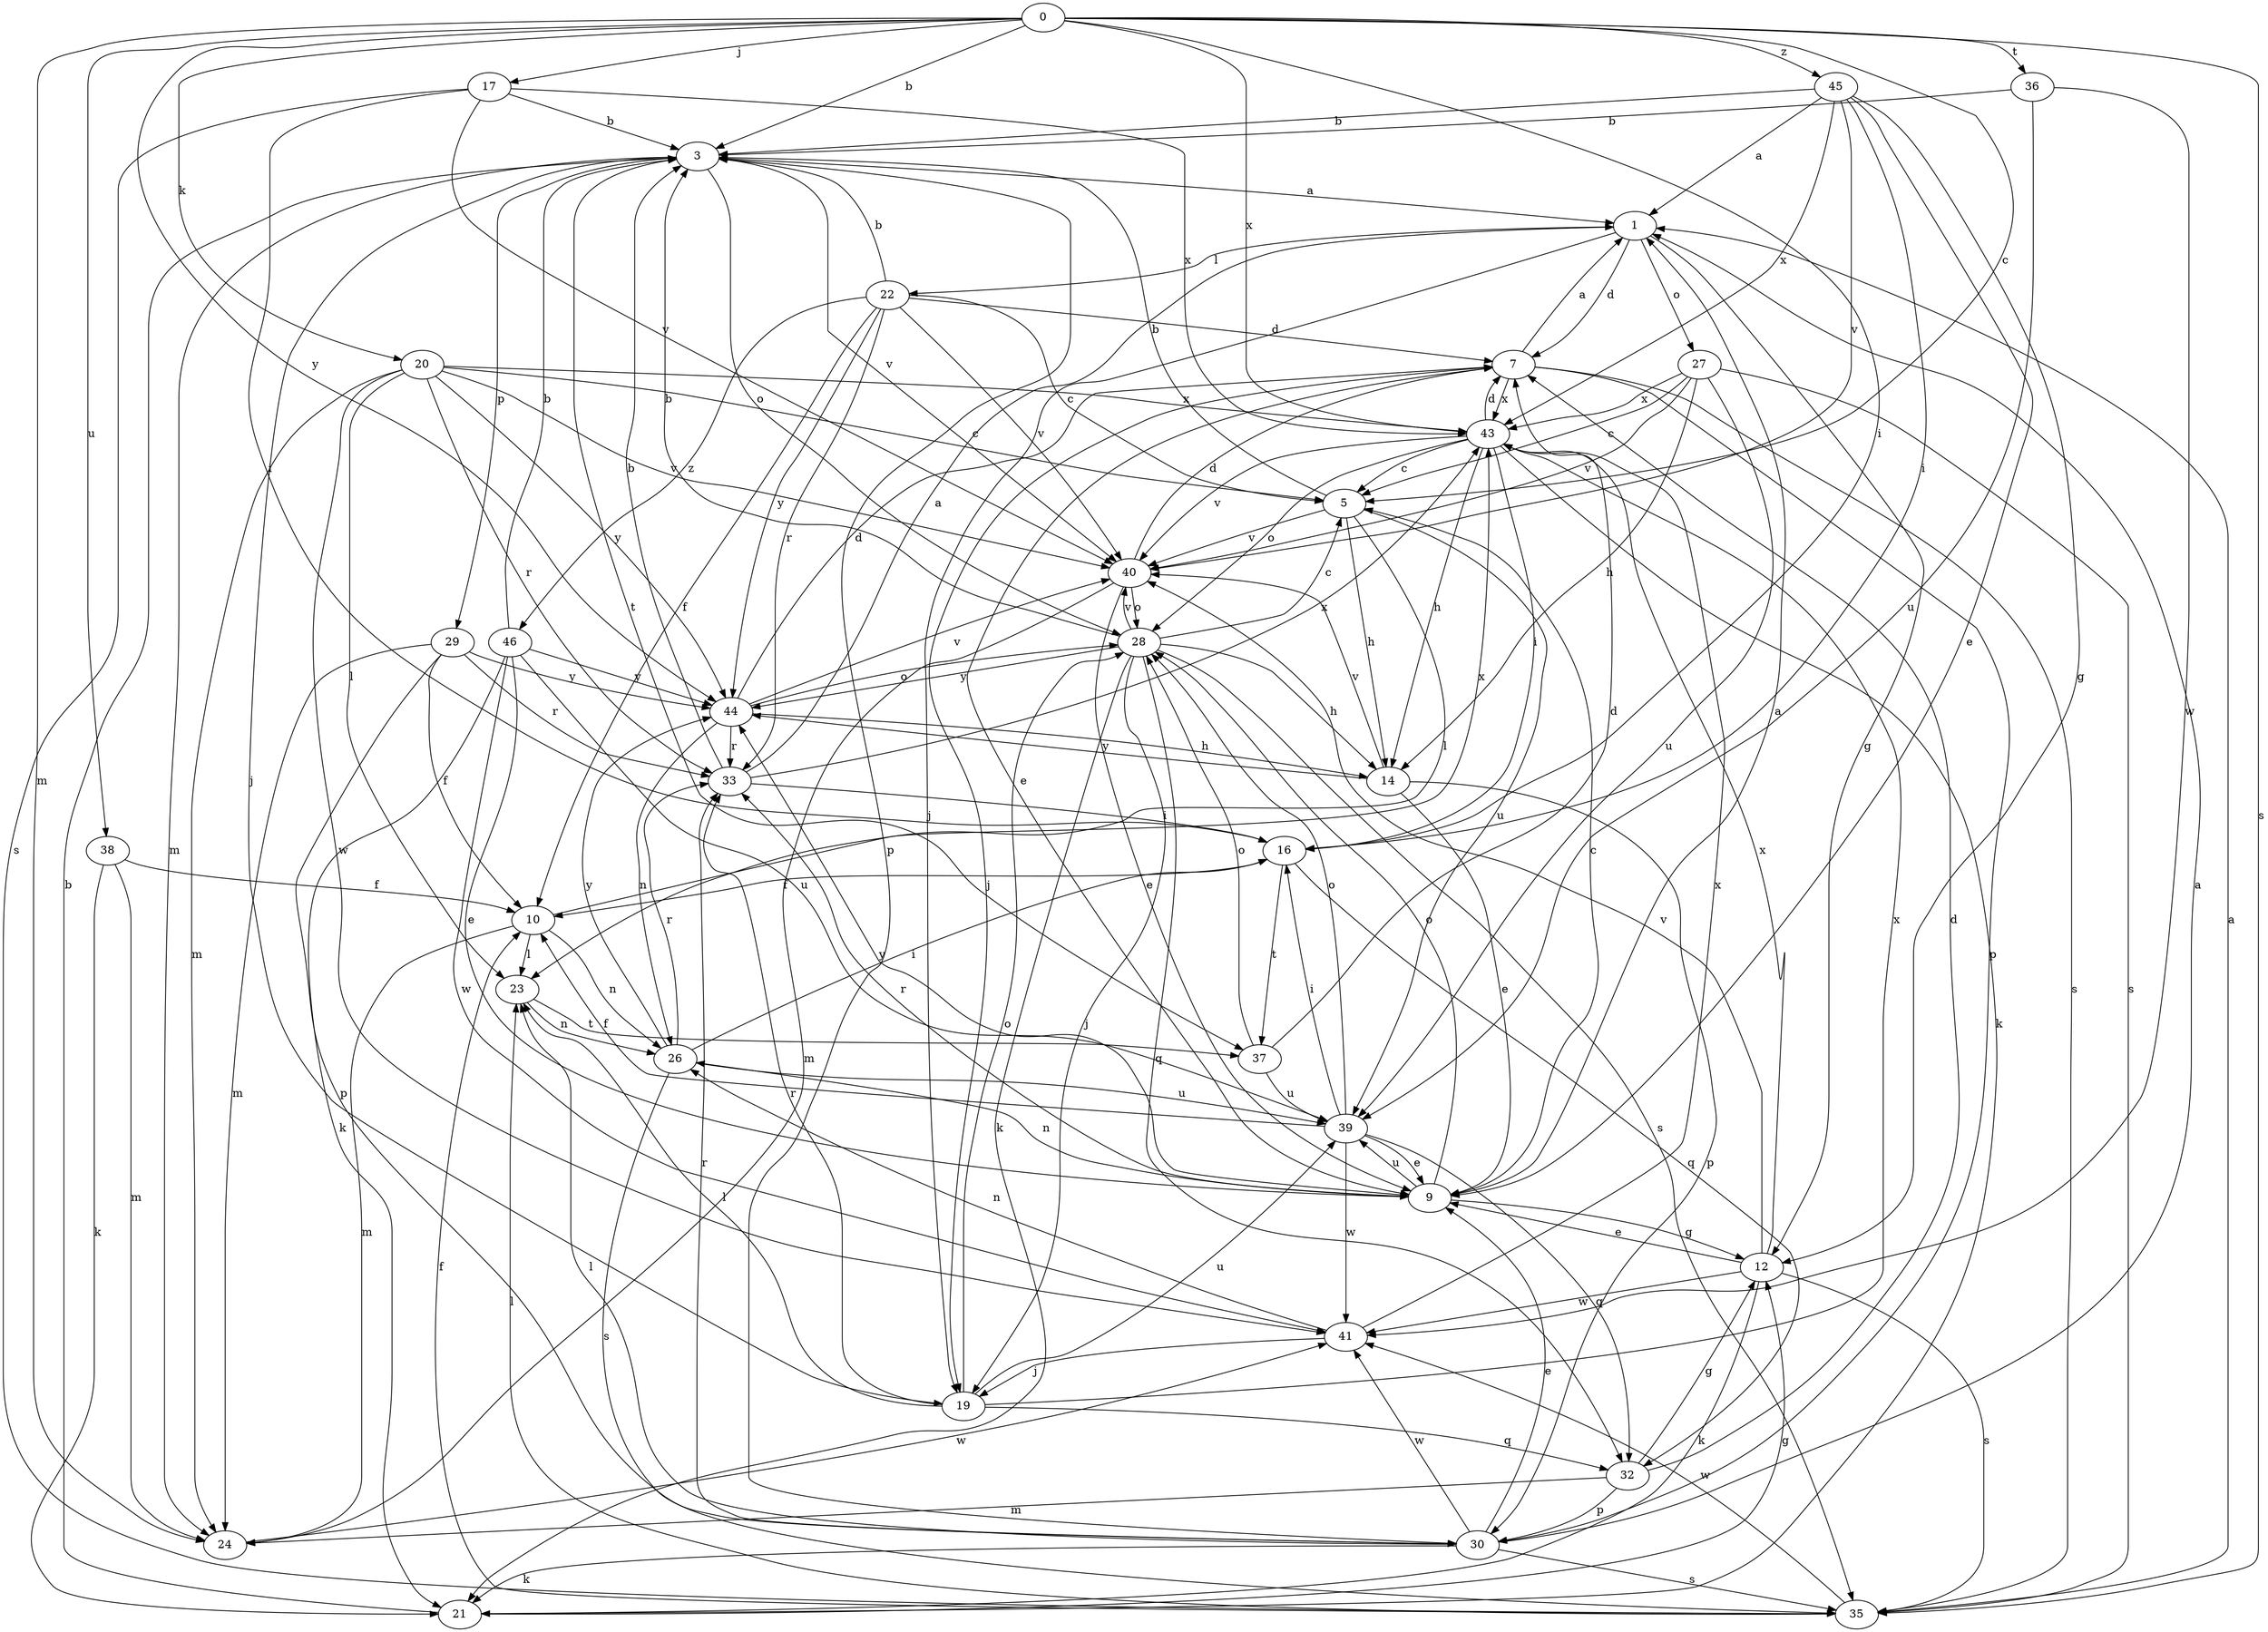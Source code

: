 strict digraph  {
0;
1;
3;
5;
7;
9;
10;
12;
14;
16;
17;
19;
20;
21;
22;
23;
24;
26;
27;
28;
29;
30;
32;
33;
35;
36;
37;
38;
39;
40;
41;
43;
44;
45;
46;
0 -> 3  [label=b];
0 -> 5  [label=c];
0 -> 16  [label=i];
0 -> 17  [label=j];
0 -> 20  [label=k];
0 -> 24  [label=m];
0 -> 35  [label=s];
0 -> 36  [label=t];
0 -> 38  [label=u];
0 -> 43  [label=x];
0 -> 44  [label=y];
0 -> 45  [label=z];
1 -> 7  [label=d];
1 -> 12  [label=g];
1 -> 19  [label=j];
1 -> 22  [label=l];
1 -> 27  [label=o];
3 -> 1  [label=a];
3 -> 19  [label=j];
3 -> 24  [label=m];
3 -> 28  [label=o];
3 -> 29  [label=p];
3 -> 30  [label=p];
3 -> 37  [label=t];
3 -> 40  [label=v];
5 -> 3  [label=b];
5 -> 14  [label=h];
5 -> 23  [label=l];
5 -> 39  [label=u];
5 -> 40  [label=v];
7 -> 1  [label=a];
7 -> 9  [label=e];
7 -> 19  [label=j];
7 -> 30  [label=p];
7 -> 35  [label=s];
7 -> 43  [label=x];
9 -> 1  [label=a];
9 -> 5  [label=c];
9 -> 12  [label=g];
9 -> 26  [label=n];
9 -> 28  [label=o];
9 -> 33  [label=r];
9 -> 39  [label=u];
9 -> 44  [label=y];
10 -> 23  [label=l];
10 -> 24  [label=m];
10 -> 26  [label=n];
10 -> 43  [label=x];
12 -> 9  [label=e];
12 -> 21  [label=k];
12 -> 35  [label=s];
12 -> 40  [label=v];
12 -> 41  [label=w];
12 -> 43  [label=x];
14 -> 9  [label=e];
14 -> 30  [label=p];
14 -> 40  [label=v];
14 -> 44  [label=y];
16 -> 10  [label=f];
16 -> 32  [label=q];
16 -> 37  [label=t];
17 -> 3  [label=b];
17 -> 16  [label=i];
17 -> 35  [label=s];
17 -> 40  [label=v];
17 -> 43  [label=x];
19 -> 23  [label=l];
19 -> 28  [label=o];
19 -> 32  [label=q];
19 -> 33  [label=r];
19 -> 39  [label=u];
19 -> 43  [label=x];
20 -> 5  [label=c];
20 -> 23  [label=l];
20 -> 24  [label=m];
20 -> 33  [label=r];
20 -> 40  [label=v];
20 -> 41  [label=w];
20 -> 43  [label=x];
20 -> 44  [label=y];
21 -> 3  [label=b];
21 -> 12  [label=g];
22 -> 3  [label=b];
22 -> 5  [label=c];
22 -> 7  [label=d];
22 -> 10  [label=f];
22 -> 33  [label=r];
22 -> 40  [label=v];
22 -> 44  [label=y];
22 -> 46  [label=z];
23 -> 26  [label=n];
23 -> 37  [label=t];
24 -> 41  [label=w];
26 -> 16  [label=i];
26 -> 33  [label=r];
26 -> 35  [label=s];
26 -> 39  [label=u];
26 -> 44  [label=y];
27 -> 5  [label=c];
27 -> 14  [label=h];
27 -> 35  [label=s];
27 -> 39  [label=u];
27 -> 40  [label=v];
27 -> 43  [label=x];
28 -> 3  [label=b];
28 -> 5  [label=c];
28 -> 14  [label=h];
28 -> 19  [label=j];
28 -> 21  [label=k];
28 -> 32  [label=q];
28 -> 35  [label=s];
28 -> 40  [label=v];
28 -> 44  [label=y];
29 -> 10  [label=f];
29 -> 24  [label=m];
29 -> 30  [label=p];
29 -> 33  [label=r];
29 -> 44  [label=y];
30 -> 1  [label=a];
30 -> 9  [label=e];
30 -> 21  [label=k];
30 -> 23  [label=l];
30 -> 33  [label=r];
30 -> 35  [label=s];
30 -> 41  [label=w];
32 -> 7  [label=d];
32 -> 12  [label=g];
32 -> 24  [label=m];
32 -> 30  [label=p];
33 -> 1  [label=a];
33 -> 3  [label=b];
33 -> 16  [label=i];
33 -> 43  [label=x];
35 -> 1  [label=a];
35 -> 10  [label=f];
35 -> 23  [label=l];
35 -> 41  [label=w];
36 -> 3  [label=b];
36 -> 39  [label=u];
36 -> 41  [label=w];
37 -> 7  [label=d];
37 -> 28  [label=o];
37 -> 39  [label=u];
38 -> 10  [label=f];
38 -> 21  [label=k];
38 -> 24  [label=m];
39 -> 9  [label=e];
39 -> 10  [label=f];
39 -> 16  [label=i];
39 -> 28  [label=o];
39 -> 32  [label=q];
39 -> 41  [label=w];
40 -> 7  [label=d];
40 -> 9  [label=e];
40 -> 24  [label=m];
40 -> 28  [label=o];
41 -> 19  [label=j];
41 -> 26  [label=n];
41 -> 43  [label=x];
43 -> 5  [label=c];
43 -> 7  [label=d];
43 -> 14  [label=h];
43 -> 16  [label=i];
43 -> 21  [label=k];
43 -> 28  [label=o];
43 -> 40  [label=v];
44 -> 7  [label=d];
44 -> 14  [label=h];
44 -> 26  [label=n];
44 -> 28  [label=o];
44 -> 33  [label=r];
44 -> 40  [label=v];
45 -> 1  [label=a];
45 -> 3  [label=b];
45 -> 9  [label=e];
45 -> 12  [label=g];
45 -> 16  [label=i];
45 -> 40  [label=v];
45 -> 43  [label=x];
46 -> 3  [label=b];
46 -> 9  [label=e];
46 -> 21  [label=k];
46 -> 39  [label=u];
46 -> 41  [label=w];
46 -> 44  [label=y];
}
